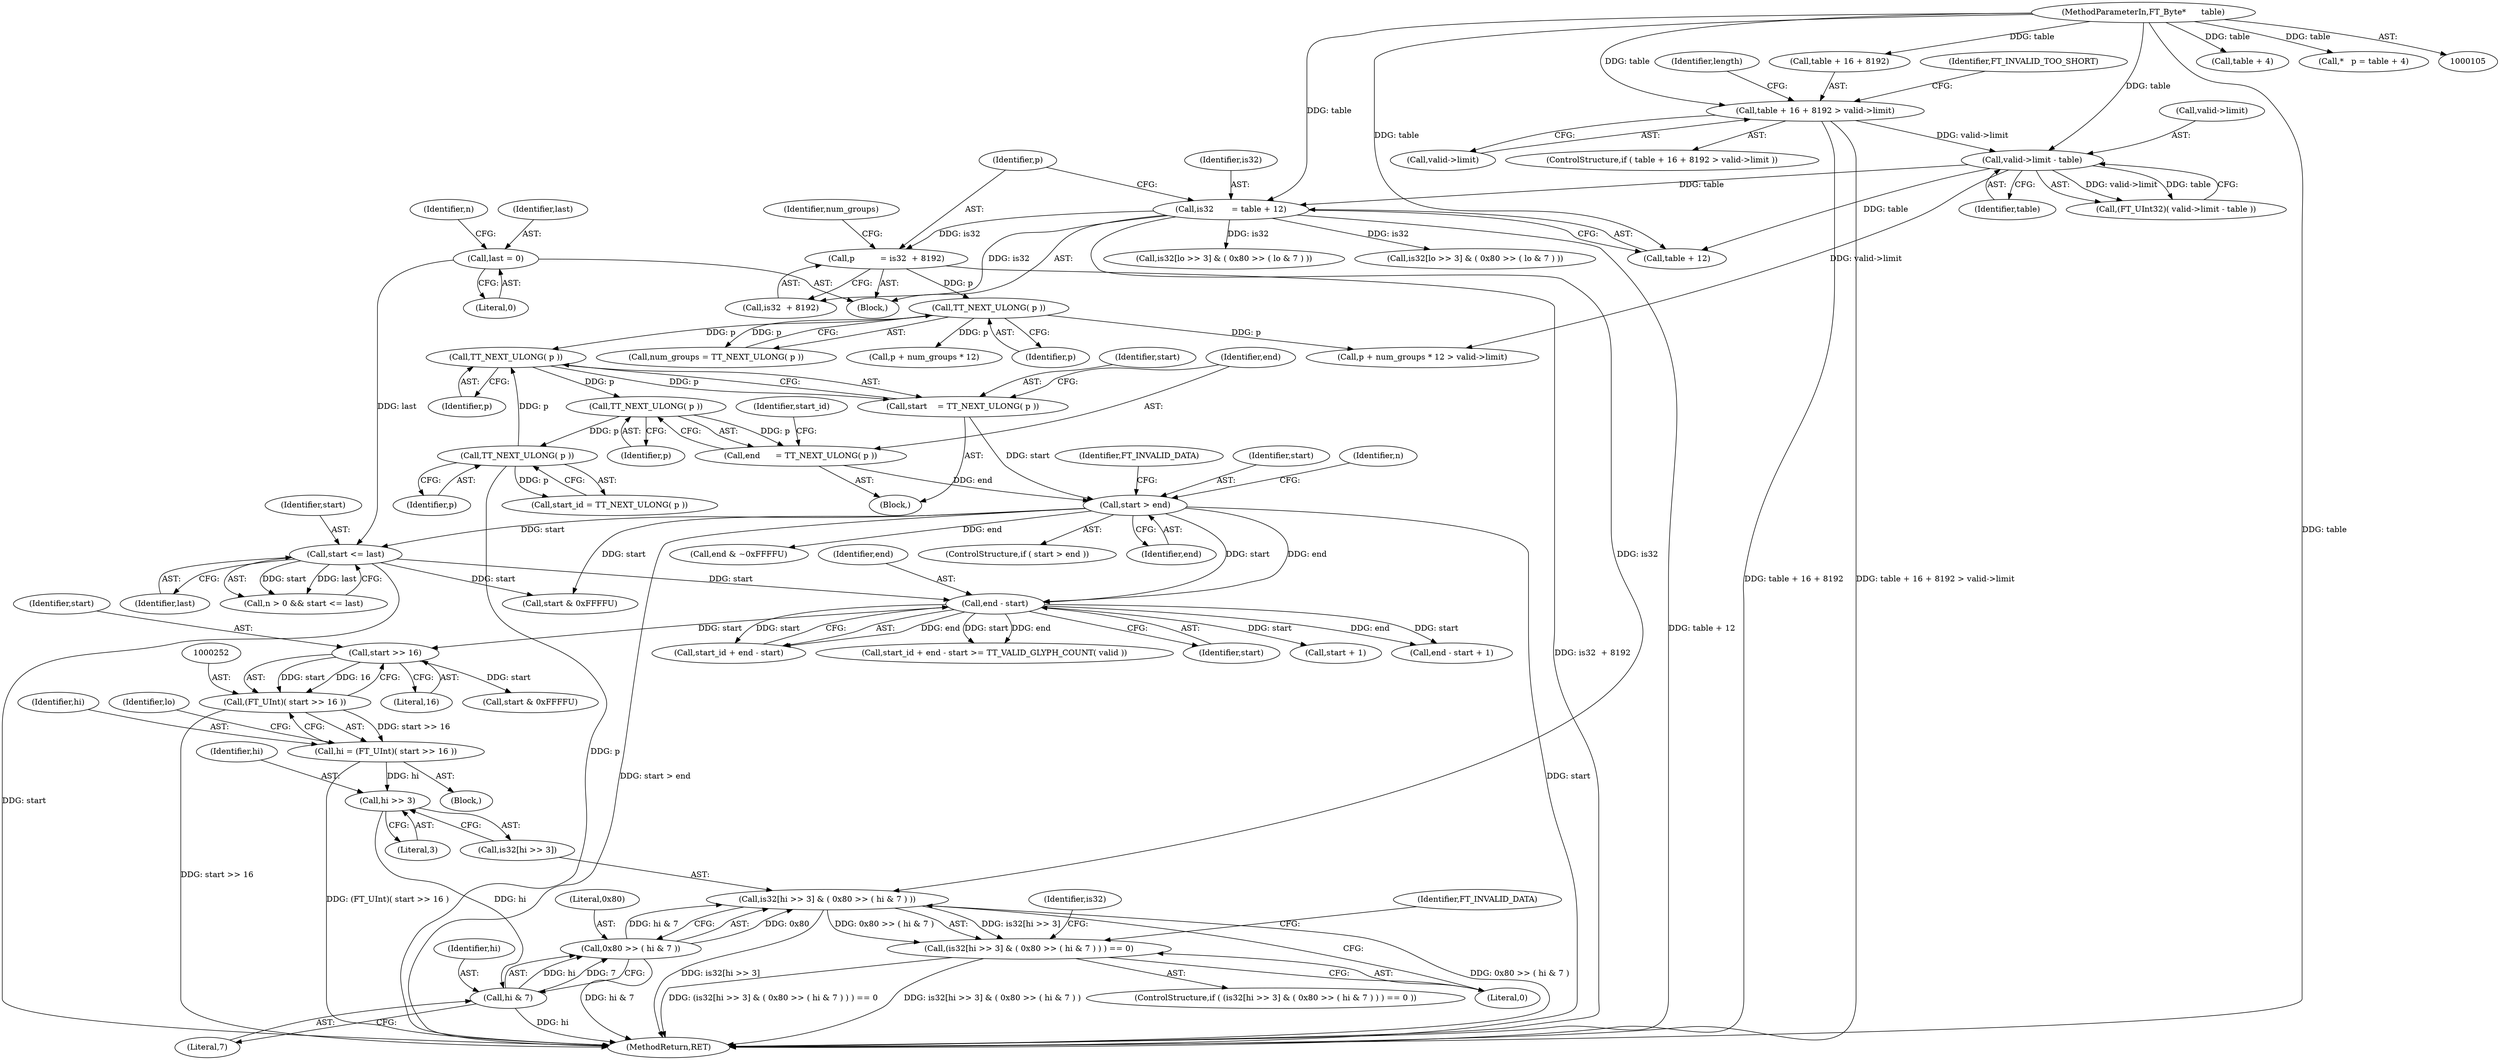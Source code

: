 digraph "1_savannah_602040b1112c9f94d68e200be59ea7ac3d104565@array" {
"1000265" [label="(Call,is32[hi >> 3] & ( 0x80 >> ( hi & 7 ) ))"];
"1000150" [label="(Call,is32       = table + 12)"];
"1000139" [label="(Call,valid->limit - table)"];
"1000119" [label="(Call,table + 16 + 8192 > valid->limit)"];
"1000106" [label="(MethodParameterIn,FT_Byte*      table)"];
"1000271" [label="(Call,0x80 >> ( hi & 7 ))"];
"1000273" [label="(Call,hi & 7)"];
"1000268" [label="(Call,hi >> 3)"];
"1000249" [label="(Call,hi = (FT_UInt)( start >> 16 ))"];
"1000251" [label="(Call,(FT_UInt)( start >> 16 ))"];
"1000253" [label="(Call,start >> 16)"];
"1000233" [label="(Call,end - start)"];
"1000209" [label="(Call,start > end)"];
"1000196" [label="(Call,start    = TT_NEXT_ULONG( p ))"];
"1000198" [label="(Call,TT_NEXT_ULONG( p ))"];
"1000206" [label="(Call,TT_NEXT_ULONG( p ))"];
"1000202" [label="(Call,TT_NEXT_ULONG( p ))"];
"1000162" [label="(Call,TT_NEXT_ULONG( p ))"];
"1000155" [label="(Call,p          = is32  + 8192)"];
"1000200" [label="(Call,end      = TT_NEXT_ULONG( p ))"];
"1000218" [label="(Call,start <= last)"];
"1000181" [label="(Call,last = 0)"];
"1000264" [label="(Call,(is32[hi >> 3] & ( 0x80 >> ( hi & 7 ) ) ) == 0)"];
"1000251" [label="(Call,(FT_UInt)( start >> 16 ))"];
"1000230" [label="(Call,start_id + end - start >= TT_VALID_GLYPH_COUNT( valid ))"];
"1000206" [label="(Call,TT_NEXT_ULONG( p ))"];
"1000186" [label="(Identifier,n)"];
"1000274" [label="(Identifier,hi)"];
"1000296" [label="(Call,end & ~0xFFFFU)"];
"1000125" [label="(Call,valid->limit)"];
"1000199" [label="(Identifier,p)"];
"1000202" [label="(Call,TT_NEXT_ULONG( p ))"];
"1000214" [label="(Call,n > 0 && start <= last)"];
"1000151" [label="(Identifier,is32)"];
"1000130" [label="(Identifier,length)"];
"1000150" [label="(Call,is32       = table + 12)"];
"1000209" [label="(Call,start > end)"];
"1000266" [label="(Call,is32[hi >> 3])"];
"1000196" [label="(Call,start    = TT_NEXT_ULONG( p ))"];
"1000234" [label="(Identifier,end)"];
"1000263" [label="(ControlStructure,if ( (is32[hi >> 3] & ( 0x80 >> ( hi & 7 ) ) ) == 0 ))"];
"1000137" [label="(Call,(FT_UInt32)( valid->limit - table ))"];
"1000198" [label="(Call,TT_NEXT_ULONG( p ))"];
"1000231" [label="(Call,start_id + end - start)"];
"1000155" [label="(Call,p          = is32  + 8192)"];
"1000270" [label="(Literal,3)"];
"1000161" [label="(Identifier,num_groups)"];
"1000143" [label="(Identifier,table)"];
"1000282" [label="(Identifier,is32)"];
"1000335" [label="(MethodReturn,RET)"];
"1000197" [label="(Identifier,start)"];
"1000265" [label="(Call,is32[hi >> 3] & ( 0x80 >> ( hi & 7 ) ))"];
"1000255" [label="(Literal,16)"];
"1000204" [label="(Call,start_id = TT_NEXT_ULONG( p ))"];
"1000119" [label="(Call,table + 16 + 8192 > valid->limit)"];
"1000219" [label="(Identifier,start)"];
"1000248" [label="(Block,)"];
"1000275" [label="(Literal,7)"];
"1000162" [label="(Call,TT_NEXT_ULONG( p ))"];
"1000260" [label="(Call,start & 0xFFFFU)"];
"1000165" [label="(Call,p + num_groups * 12 > valid->limit)"];
"1000152" [label="(Call,table + 12)"];
"1000269" [label="(Identifier,hi)"];
"1000212" [label="(Identifier,FT_INVALID_DATA)"];
"1000160" [label="(Call,num_groups = TT_NEXT_ULONG( p ))"];
"1000120" [label="(Call,table + 16 + 8192)"];
"1000208" [label="(ControlStructure,if ( start > end ))"];
"1000276" [label="(Literal,0)"];
"1000112" [label="(Call,table + 4)"];
"1000181" [label="(Call,last = 0)"];
"1000249" [label="(Call,hi = (FT_UInt)( start >> 16 ))"];
"1000218" [label="(Call,start <= last)"];
"1000233" [label="(Call,end - start)"];
"1000183" [label="(Literal,0)"];
"1000207" [label="(Identifier,p)"];
"1000110" [label="(Call,*   p = table + 4)"];
"1000106" [label="(MethodParameterIn,FT_Byte*      table)"];
"1000319" [label="(Call,is32[lo >> 3] & ( 0x80 >> ( lo & 7 ) ))"];
"1000277" [label="(Identifier,FT_INVALID_DATA)"];
"1000271" [label="(Call,0x80 >> ( hi & 7 ))"];
"1000166" [label="(Call,p + num_groups * 12)"];
"1000235" [label="(Identifier,start)"];
"1000193" [label="(Block,)"];
"1000272" [label="(Literal,0x80)"];
"1000268" [label="(Call,hi >> 3)"];
"1000220" [label="(Identifier,last)"];
"1000245" [label="(Call,start + 1)"];
"1000157" [label="(Call,is32  + 8192)"];
"1000139" [label="(Call,valid->limit - table)"];
"1000257" [label="(Identifier,lo)"];
"1000250" [label="(Identifier,hi)"];
"1000108" [label="(Block,)"];
"1000210" [label="(Identifier,start)"];
"1000200" [label="(Call,end      = TT_NEXT_ULONG( p ))"];
"1000201" [label="(Identifier,end)"];
"1000273" [label="(Call,hi & 7)"];
"1000163" [label="(Identifier,p)"];
"1000264" [label="(Call,(is32[hi >> 3] & ( 0x80 >> ( hi & 7 ) ) ) == 0)"];
"1000118" [label="(ControlStructure,if ( table + 16 + 8192 > valid->limit ))"];
"1000216" [label="(Identifier,n)"];
"1000140" [label="(Call,valid->limit)"];
"1000205" [label="(Identifier,start_id)"];
"1000156" [label="(Identifier,p)"];
"1000280" [label="(Call,is32[lo >> 3] & ( 0x80 >> ( lo & 7 ) ))"];
"1000253" [label="(Call,start >> 16)"];
"1000203" [label="(Identifier,p)"];
"1000243" [label="(Call,end - start + 1)"];
"1000254" [label="(Identifier,start)"];
"1000211" [label="(Identifier,end)"];
"1000314" [label="(Call,start & 0xFFFFU)"];
"1000128" [label="(Identifier,FT_INVALID_TOO_SHORT)"];
"1000182" [label="(Identifier,last)"];
"1000265" -> "1000264"  [label="AST: "];
"1000265" -> "1000271"  [label="CFG: "];
"1000266" -> "1000265"  [label="AST: "];
"1000271" -> "1000265"  [label="AST: "];
"1000276" -> "1000265"  [label="CFG: "];
"1000265" -> "1000335"  [label="DDG: is32[hi >> 3]"];
"1000265" -> "1000335"  [label="DDG: 0x80 >> ( hi & 7 )"];
"1000265" -> "1000264"  [label="DDG: is32[hi >> 3]"];
"1000265" -> "1000264"  [label="DDG: 0x80 >> ( hi & 7 )"];
"1000150" -> "1000265"  [label="DDG: is32"];
"1000271" -> "1000265"  [label="DDG: 0x80"];
"1000271" -> "1000265"  [label="DDG: hi & 7"];
"1000150" -> "1000108"  [label="AST: "];
"1000150" -> "1000152"  [label="CFG: "];
"1000151" -> "1000150"  [label="AST: "];
"1000152" -> "1000150"  [label="AST: "];
"1000156" -> "1000150"  [label="CFG: "];
"1000150" -> "1000335"  [label="DDG: table + 12"];
"1000139" -> "1000150"  [label="DDG: table"];
"1000106" -> "1000150"  [label="DDG: table"];
"1000150" -> "1000155"  [label="DDG: is32"];
"1000150" -> "1000157"  [label="DDG: is32"];
"1000150" -> "1000280"  [label="DDG: is32"];
"1000150" -> "1000319"  [label="DDG: is32"];
"1000139" -> "1000137"  [label="AST: "];
"1000139" -> "1000143"  [label="CFG: "];
"1000140" -> "1000139"  [label="AST: "];
"1000143" -> "1000139"  [label="AST: "];
"1000137" -> "1000139"  [label="CFG: "];
"1000139" -> "1000137"  [label="DDG: valid->limit"];
"1000139" -> "1000137"  [label="DDG: table"];
"1000119" -> "1000139"  [label="DDG: valid->limit"];
"1000106" -> "1000139"  [label="DDG: table"];
"1000139" -> "1000152"  [label="DDG: table"];
"1000139" -> "1000165"  [label="DDG: valid->limit"];
"1000119" -> "1000118"  [label="AST: "];
"1000119" -> "1000125"  [label="CFG: "];
"1000120" -> "1000119"  [label="AST: "];
"1000125" -> "1000119"  [label="AST: "];
"1000128" -> "1000119"  [label="CFG: "];
"1000130" -> "1000119"  [label="CFG: "];
"1000119" -> "1000335"  [label="DDG: table + 16 + 8192"];
"1000119" -> "1000335"  [label="DDG: table + 16 + 8192 > valid->limit"];
"1000106" -> "1000119"  [label="DDG: table"];
"1000106" -> "1000105"  [label="AST: "];
"1000106" -> "1000335"  [label="DDG: table"];
"1000106" -> "1000110"  [label="DDG: table"];
"1000106" -> "1000112"  [label="DDG: table"];
"1000106" -> "1000120"  [label="DDG: table"];
"1000106" -> "1000152"  [label="DDG: table"];
"1000271" -> "1000273"  [label="CFG: "];
"1000272" -> "1000271"  [label="AST: "];
"1000273" -> "1000271"  [label="AST: "];
"1000271" -> "1000335"  [label="DDG: hi & 7"];
"1000273" -> "1000271"  [label="DDG: hi"];
"1000273" -> "1000271"  [label="DDG: 7"];
"1000273" -> "1000275"  [label="CFG: "];
"1000274" -> "1000273"  [label="AST: "];
"1000275" -> "1000273"  [label="AST: "];
"1000273" -> "1000335"  [label="DDG: hi"];
"1000268" -> "1000273"  [label="DDG: hi"];
"1000268" -> "1000266"  [label="AST: "];
"1000268" -> "1000270"  [label="CFG: "];
"1000269" -> "1000268"  [label="AST: "];
"1000270" -> "1000268"  [label="AST: "];
"1000266" -> "1000268"  [label="CFG: "];
"1000249" -> "1000268"  [label="DDG: hi"];
"1000249" -> "1000248"  [label="AST: "];
"1000249" -> "1000251"  [label="CFG: "];
"1000250" -> "1000249"  [label="AST: "];
"1000251" -> "1000249"  [label="AST: "];
"1000257" -> "1000249"  [label="CFG: "];
"1000249" -> "1000335"  [label="DDG: (FT_UInt)( start >> 16 )"];
"1000251" -> "1000249"  [label="DDG: start >> 16"];
"1000251" -> "1000253"  [label="CFG: "];
"1000252" -> "1000251"  [label="AST: "];
"1000253" -> "1000251"  [label="AST: "];
"1000251" -> "1000335"  [label="DDG: start >> 16"];
"1000253" -> "1000251"  [label="DDG: start"];
"1000253" -> "1000251"  [label="DDG: 16"];
"1000253" -> "1000255"  [label="CFG: "];
"1000254" -> "1000253"  [label="AST: "];
"1000255" -> "1000253"  [label="AST: "];
"1000233" -> "1000253"  [label="DDG: start"];
"1000253" -> "1000260"  [label="DDG: start"];
"1000233" -> "1000231"  [label="AST: "];
"1000233" -> "1000235"  [label="CFG: "];
"1000234" -> "1000233"  [label="AST: "];
"1000235" -> "1000233"  [label="AST: "];
"1000231" -> "1000233"  [label="CFG: "];
"1000233" -> "1000230"  [label="DDG: end"];
"1000233" -> "1000230"  [label="DDG: start"];
"1000233" -> "1000231"  [label="DDG: end"];
"1000233" -> "1000231"  [label="DDG: start"];
"1000209" -> "1000233"  [label="DDG: end"];
"1000209" -> "1000233"  [label="DDG: start"];
"1000218" -> "1000233"  [label="DDG: start"];
"1000233" -> "1000243"  [label="DDG: end"];
"1000233" -> "1000243"  [label="DDG: start"];
"1000233" -> "1000245"  [label="DDG: start"];
"1000209" -> "1000208"  [label="AST: "];
"1000209" -> "1000211"  [label="CFG: "];
"1000210" -> "1000209"  [label="AST: "];
"1000211" -> "1000209"  [label="AST: "];
"1000212" -> "1000209"  [label="CFG: "];
"1000216" -> "1000209"  [label="CFG: "];
"1000209" -> "1000335"  [label="DDG: start > end"];
"1000209" -> "1000335"  [label="DDG: start"];
"1000196" -> "1000209"  [label="DDG: start"];
"1000200" -> "1000209"  [label="DDG: end"];
"1000209" -> "1000218"  [label="DDG: start"];
"1000209" -> "1000296"  [label="DDG: end"];
"1000209" -> "1000314"  [label="DDG: start"];
"1000196" -> "1000193"  [label="AST: "];
"1000196" -> "1000198"  [label="CFG: "];
"1000197" -> "1000196"  [label="AST: "];
"1000198" -> "1000196"  [label="AST: "];
"1000201" -> "1000196"  [label="CFG: "];
"1000198" -> "1000196"  [label="DDG: p"];
"1000198" -> "1000199"  [label="CFG: "];
"1000199" -> "1000198"  [label="AST: "];
"1000206" -> "1000198"  [label="DDG: p"];
"1000162" -> "1000198"  [label="DDG: p"];
"1000198" -> "1000202"  [label="DDG: p"];
"1000206" -> "1000204"  [label="AST: "];
"1000206" -> "1000207"  [label="CFG: "];
"1000207" -> "1000206"  [label="AST: "];
"1000204" -> "1000206"  [label="CFG: "];
"1000206" -> "1000335"  [label="DDG: p"];
"1000206" -> "1000204"  [label="DDG: p"];
"1000202" -> "1000206"  [label="DDG: p"];
"1000202" -> "1000200"  [label="AST: "];
"1000202" -> "1000203"  [label="CFG: "];
"1000203" -> "1000202"  [label="AST: "];
"1000200" -> "1000202"  [label="CFG: "];
"1000202" -> "1000200"  [label="DDG: p"];
"1000162" -> "1000160"  [label="AST: "];
"1000162" -> "1000163"  [label="CFG: "];
"1000163" -> "1000162"  [label="AST: "];
"1000160" -> "1000162"  [label="CFG: "];
"1000162" -> "1000160"  [label="DDG: p"];
"1000155" -> "1000162"  [label="DDG: p"];
"1000162" -> "1000165"  [label="DDG: p"];
"1000162" -> "1000166"  [label="DDG: p"];
"1000155" -> "1000108"  [label="AST: "];
"1000155" -> "1000157"  [label="CFG: "];
"1000156" -> "1000155"  [label="AST: "];
"1000157" -> "1000155"  [label="AST: "];
"1000161" -> "1000155"  [label="CFG: "];
"1000155" -> "1000335"  [label="DDG: is32  + 8192"];
"1000200" -> "1000193"  [label="AST: "];
"1000201" -> "1000200"  [label="AST: "];
"1000205" -> "1000200"  [label="CFG: "];
"1000218" -> "1000214"  [label="AST: "];
"1000218" -> "1000220"  [label="CFG: "];
"1000219" -> "1000218"  [label="AST: "];
"1000220" -> "1000218"  [label="AST: "];
"1000214" -> "1000218"  [label="CFG: "];
"1000218" -> "1000335"  [label="DDG: start"];
"1000218" -> "1000214"  [label="DDG: start"];
"1000218" -> "1000214"  [label="DDG: last"];
"1000181" -> "1000218"  [label="DDG: last"];
"1000218" -> "1000314"  [label="DDG: start"];
"1000181" -> "1000108"  [label="AST: "];
"1000181" -> "1000183"  [label="CFG: "];
"1000182" -> "1000181"  [label="AST: "];
"1000183" -> "1000181"  [label="AST: "];
"1000186" -> "1000181"  [label="CFG: "];
"1000264" -> "1000263"  [label="AST: "];
"1000264" -> "1000276"  [label="CFG: "];
"1000276" -> "1000264"  [label="AST: "];
"1000277" -> "1000264"  [label="CFG: "];
"1000282" -> "1000264"  [label="CFG: "];
"1000264" -> "1000335"  [label="DDG: is32[hi >> 3] & ( 0x80 >> ( hi & 7 ) )"];
"1000264" -> "1000335"  [label="DDG: (is32[hi >> 3] & ( 0x80 >> ( hi & 7 ) ) ) == 0"];
}
